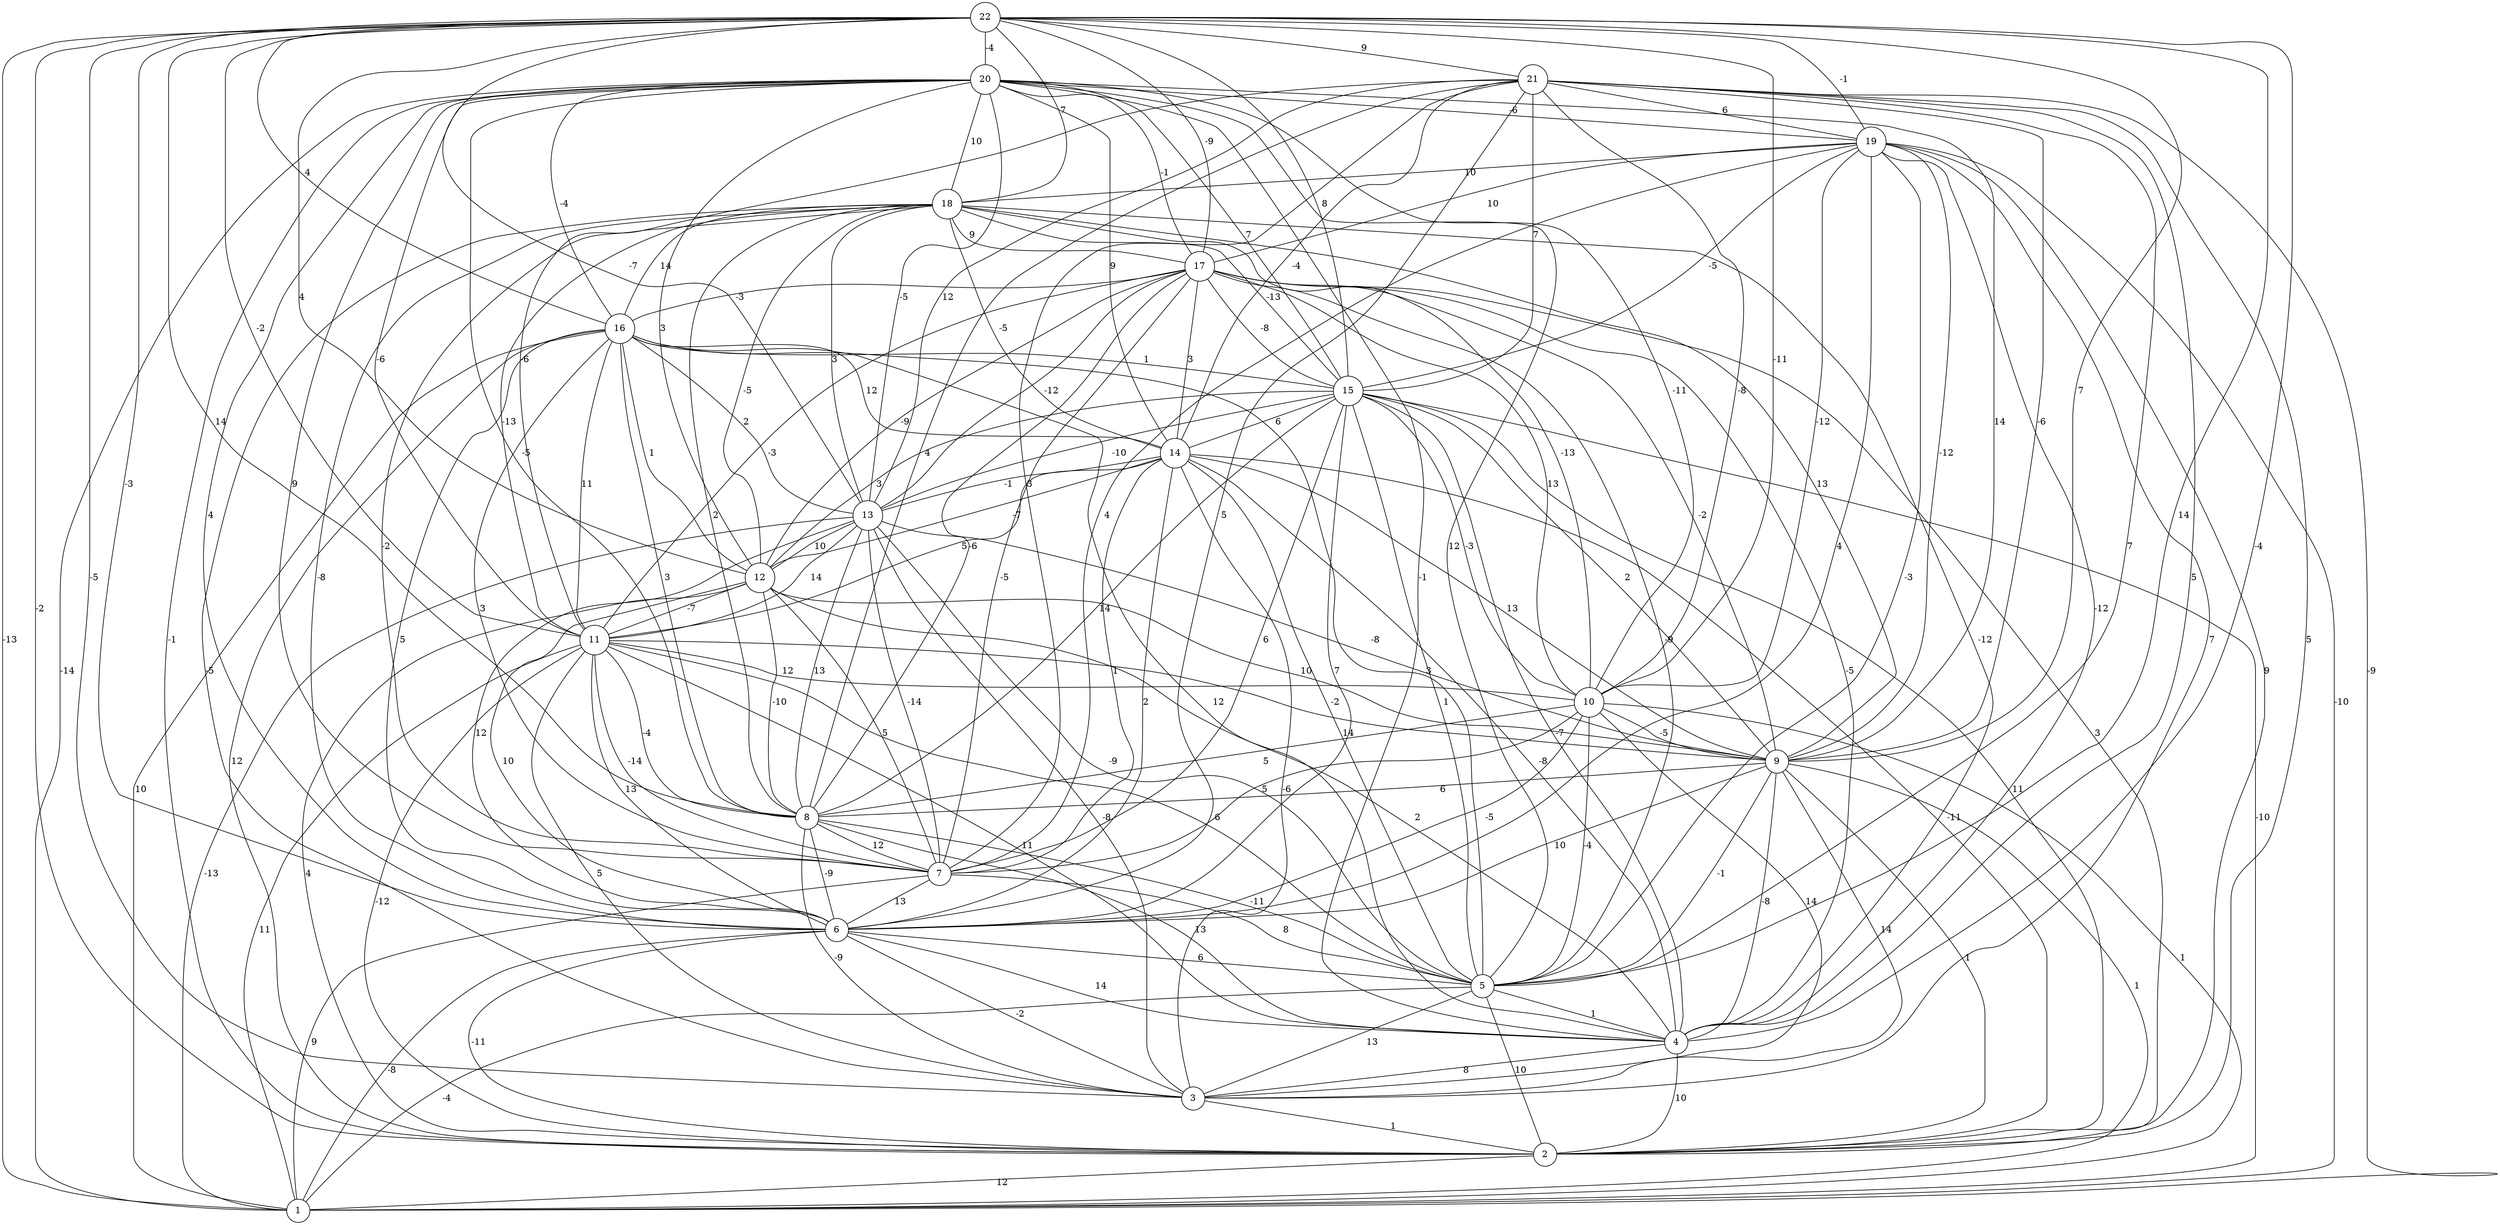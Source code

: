 graph { 
	 fontname="Helvetica,Arial,sans-serif" 
	 node [shape = circle]; 
	 22 -- 1 [label = "-13"];
	 22 -- 2 [label = "-2"];
	 22 -- 3 [label = "-5"];
	 22 -- 4 [label = "-4"];
	 22 -- 5 [label = "14"];
	 22 -- 6 [label = "-3"];
	 22 -- 8 [label = "14"];
	 22 -- 9 [label = "7"];
	 22 -- 10 [label = "-11"];
	 22 -- 11 [label = "-2"];
	 22 -- 12 [label = "4"];
	 22 -- 13 [label = "-7"];
	 22 -- 15 [label = "8"];
	 22 -- 16 [label = "4"];
	 22 -- 17 [label = "-9"];
	 22 -- 18 [label = "7"];
	 22 -- 19 [label = "-1"];
	 22 -- 20 [label = "-4"];
	 22 -- 21 [label = "9"];
	 21 -- 1 [label = "-9"];
	 21 -- 2 [label = "5"];
	 21 -- 4 [label = "5"];
	 21 -- 5 [label = "7"];
	 21 -- 6 [label = "5"];
	 21 -- 7 [label = "3"];
	 21 -- 8 [label = "4"];
	 21 -- 9 [label = "-6"];
	 21 -- 10 [label = "-8"];
	 21 -- 11 [label = "-6"];
	 21 -- 13 [label = "12"];
	 21 -- 14 [label = "-4"];
	 21 -- 15 [label = "7"];
	 21 -- 19 [label = "6"];
	 20 -- 1 [label = "-14"];
	 20 -- 2 [label = "-1"];
	 20 -- 4 [label = "-1"];
	 20 -- 5 [label = "12"];
	 20 -- 6 [label = "4"];
	 20 -- 7 [label = "9"];
	 20 -- 8 [label = "-5"];
	 20 -- 9 [label = "14"];
	 20 -- 10 [label = "-11"];
	 20 -- 11 [label = "-6"];
	 20 -- 12 [label = "3"];
	 20 -- 13 [label = "-5"];
	 20 -- 14 [label = "9"];
	 20 -- 15 [label = "7"];
	 20 -- 16 [label = "-4"];
	 20 -- 17 [label = "-1"];
	 20 -- 18 [label = "10"];
	 20 -- 19 [label = "-6"];
	 19 -- 1 [label = "-10"];
	 19 -- 2 [label = "9"];
	 19 -- 3 [label = "7"];
	 19 -- 4 [label = "-12"];
	 19 -- 5 [label = "-3"];
	 19 -- 6 [label = "4"];
	 19 -- 7 [label = "4"];
	 19 -- 9 [label = "-12"];
	 19 -- 10 [label = "-12"];
	 19 -- 15 [label = "-5"];
	 19 -- 17 [label = "10"];
	 19 -- 18 [label = "10"];
	 18 -- 3 [label = "-5"];
	 18 -- 4 [label = "-12"];
	 18 -- 6 [label = "-8"];
	 18 -- 7 [label = "-2"];
	 18 -- 8 [label = "2"];
	 18 -- 9 [label = "13"];
	 18 -- 10 [label = "-13"];
	 18 -- 11 [label = "-13"];
	 18 -- 12 [label = "-5"];
	 18 -- 13 [label = "3"];
	 18 -- 14 [label = "-5"];
	 18 -- 15 [label = "-13"];
	 18 -- 16 [label = "14"];
	 18 -- 17 [label = "9"];
	 17 -- 2 [label = "3"];
	 17 -- 4 [label = "-5"];
	 17 -- 5 [label = "-9"];
	 17 -- 7 [label = "-5"];
	 17 -- 8 [label = "-6"];
	 17 -- 9 [label = "-2"];
	 17 -- 10 [label = "13"];
	 17 -- 11 [label = "-3"];
	 17 -- 12 [label = "-9"];
	 17 -- 13 [label = "-12"];
	 17 -- 14 [label = "3"];
	 17 -- 15 [label = "-8"];
	 17 -- 16 [label = "-3"];
	 16 -- 1 [label = "10"];
	 16 -- 2 [label = "12"];
	 16 -- 4 [label = "12"];
	 16 -- 5 [label = "3"];
	 16 -- 6 [label = "5"];
	 16 -- 7 [label = "3"];
	 16 -- 8 [label = "3"];
	 16 -- 11 [label = "11"];
	 16 -- 12 [label = "1"];
	 16 -- 13 [label = "2"];
	 16 -- 14 [label = "12"];
	 16 -- 15 [label = "1"];
	 15 -- 1 [label = "-10"];
	 15 -- 2 [label = "11"];
	 15 -- 4 [label = "-7"];
	 15 -- 5 [label = "1"];
	 15 -- 6 [label = "7"];
	 15 -- 7 [label = "6"];
	 15 -- 8 [label = "14"];
	 15 -- 9 [label = "2"];
	 15 -- 10 [label = "-3"];
	 15 -- 12 [label = "3"];
	 15 -- 13 [label = "-10"];
	 15 -- 14 [label = "6"];
	 14 -- 2 [label = "-11"];
	 14 -- 3 [label = "-6"];
	 14 -- 4 [label = "-8"];
	 14 -- 5 [label = "14"];
	 14 -- 6 [label = "2"];
	 14 -- 7 [label = "1"];
	 14 -- 9 [label = "13"];
	 14 -- 11 [label = "5"];
	 14 -- 12 [label = "-7"];
	 14 -- 13 [label = "-1"];
	 13 -- 1 [label = "-13"];
	 13 -- 3 [label = "-8"];
	 13 -- 5 [label = "-9"];
	 13 -- 6 [label = "12"];
	 13 -- 7 [label = "-14"];
	 13 -- 8 [label = "13"];
	 13 -- 9 [label = "-8"];
	 13 -- 11 [label = "14"];
	 13 -- 12 [label = "10"];
	 12 -- 2 [label = "4"];
	 12 -- 4 [label = "2"];
	 12 -- 6 [label = "10"];
	 12 -- 7 [label = "5"];
	 12 -- 8 [label = "-10"];
	 12 -- 9 [label = "10"];
	 12 -- 11 [label = "-7"];
	 11 -- 1 [label = "11"];
	 11 -- 2 [label = "-12"];
	 11 -- 3 [label = "5"];
	 11 -- 4 [label = "11"];
	 11 -- 5 [label = "6"];
	 11 -- 6 [label = "13"];
	 11 -- 7 [label = "-14"];
	 11 -- 8 [label = "-4"];
	 11 -- 9 [label = "-2"];
	 11 -- 10 [label = "12"];
	 10 -- 1 [label = "1"];
	 10 -- 3 [label = "14"];
	 10 -- 5 [label = "-4"];
	 10 -- 6 [label = "-5"];
	 10 -- 7 [label = "5"];
	 10 -- 8 [label = "5"];
	 10 -- 9 [label = "-5"];
	 9 -- 1 [label = "1"];
	 9 -- 2 [label = "1"];
	 9 -- 3 [label = "14"];
	 9 -- 4 [label = "-8"];
	 9 -- 5 [label = "-1"];
	 9 -- 6 [label = "10"];
	 9 -- 8 [label = "6"];
	 8 -- 3 [label = "-9"];
	 8 -- 4 [label = "13"];
	 8 -- 5 [label = "-11"];
	 8 -- 6 [label = "-9"];
	 8 -- 7 [label = "12"];
	 7 -- 1 [label = "9"];
	 7 -- 5 [label = "8"];
	 7 -- 6 [label = "13"];
	 6 -- 1 [label = "-8"];
	 6 -- 2 [label = "-11"];
	 6 -- 3 [label = "-2"];
	 6 -- 4 [label = "14"];
	 6 -- 5 [label = "6"];
	 5 -- 1 [label = "-4"];
	 5 -- 2 [label = "10"];
	 5 -- 3 [label = "13"];
	 5 -- 4 [label = "1"];
	 4 -- 2 [label = "10"];
	 4 -- 3 [label = "8"];
	 3 -- 2 [label = "1"];
	 2 -- 1 [label = "12"];
	 1;
	 2;
	 3;
	 4;
	 5;
	 6;
	 7;
	 8;
	 9;
	 10;
	 11;
	 12;
	 13;
	 14;
	 15;
	 16;
	 17;
	 18;
	 19;
	 20;
	 21;
	 22;
}
